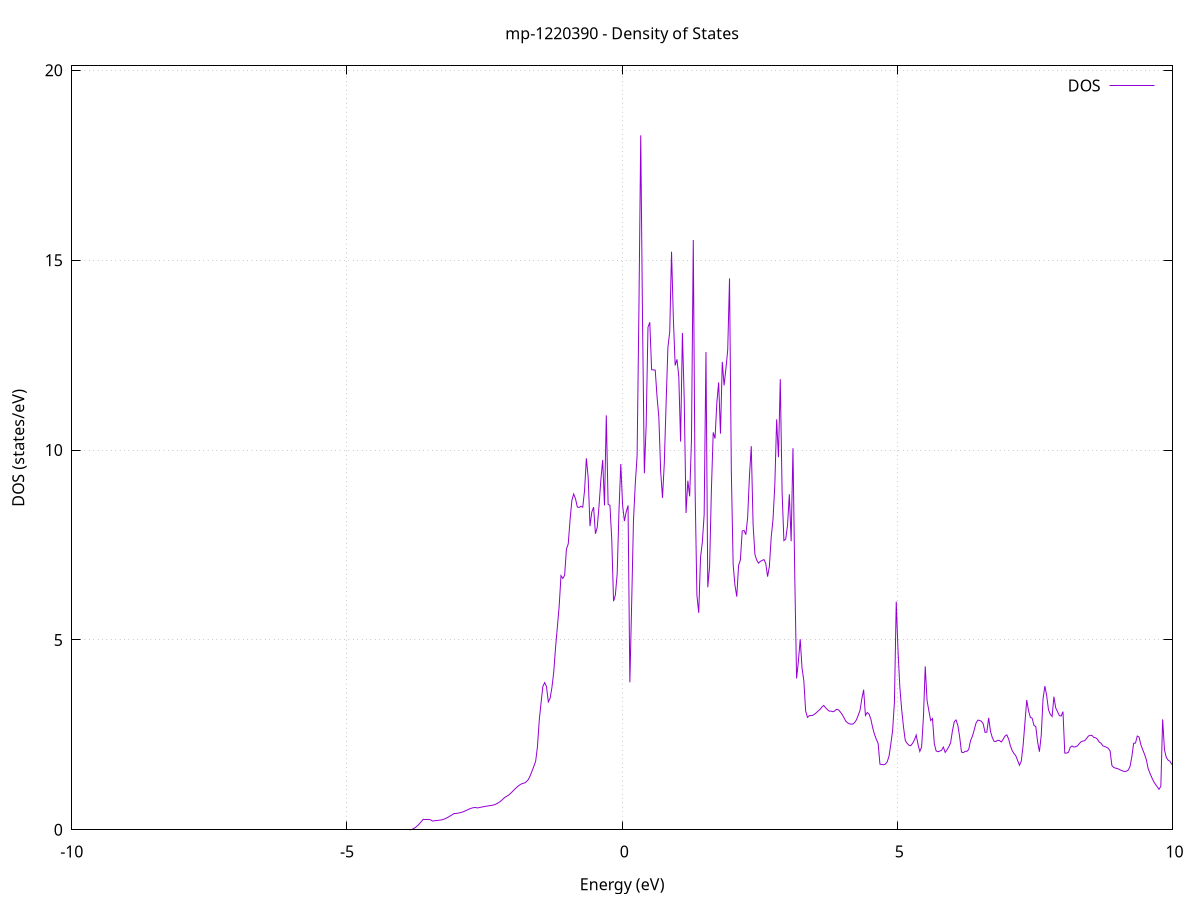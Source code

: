 set title 'mp-1220390 - Density of States'
set xlabel 'Energy (eV)'
set ylabel 'DOS (states/eV)'
set grid
set xrange [-10:10]
set yrange [0:20.116]
set xzeroaxis lt -1
set terminal png size 800,600
set output 'mp-1220390_dos_gnuplot.png'
plot '-' using 1:2 with lines title 'DOS'
-29.363100 0.000000
-29.330200 0.000000
-29.297200 0.000000
-29.264300 0.000000
-29.231400 0.000000
-29.198500 0.000000
-29.165500 0.000000
-29.132600 0.000000
-29.099700 0.000000
-29.066700 0.000000
-29.033800 0.000000
-29.000900 0.000000
-28.968000 0.000000
-28.935000 0.000000
-28.902100 0.000000
-28.869200 0.000000
-28.836200 0.000000
-28.803300 0.000000
-28.770400 0.000000
-28.737500 0.000000
-28.704500 0.000000
-28.671600 0.000000
-28.638700 0.000000
-28.605800 0.000000
-28.572800 0.000000
-28.539900 0.000000
-28.507000 0.000000
-28.474000 0.000000
-28.441100 0.000000
-28.408200 0.000000
-28.375300 0.000000
-28.342300 0.000000
-28.309400 0.000000
-28.276500 0.000000
-28.243600 0.000000
-28.210600 0.000000
-28.177700 0.000000
-28.144800 0.000000
-28.111800 0.000000
-28.078900 0.000000
-28.046000 0.000000
-28.013100 0.000000
-27.980100 0.000000
-27.947200 0.000000
-27.914300 0.000000
-27.881300 0.000000
-27.848400 0.000000
-27.815500 0.000000
-27.782600 0.000000
-27.749600 0.000000
-27.716700 0.000000
-27.683800 0.000000
-27.650900 0.000000
-27.617900 0.000000
-27.585000 0.000000
-27.552100 0.000000
-27.519100 0.000000
-27.486200 0.000000
-27.453300 0.000000
-27.420400 0.000000
-27.387400 0.000000
-27.354500 0.000000
-27.321600 0.000000
-27.288600 0.000000
-27.255700 0.000000
-27.222800 0.000000
-27.189900 0.000000
-27.156900 0.000000
-27.124000 0.000000
-27.091100 0.000000
-27.058200 0.000000
-27.025200 0.000000
-26.992300 0.000000
-26.959400 0.000000
-26.926400 0.000000
-26.893500 0.000000
-26.860600 0.000000
-26.827700 0.000000
-26.794700 0.000000
-26.761800 0.000000
-26.728900 0.000000
-26.695900 0.000000
-26.663000 0.000000
-26.630100 0.000000
-26.597200 0.000000
-26.564200 0.000000
-26.531300 0.000000
-26.498400 0.000000
-26.465500 0.000000
-26.432500 0.000000
-26.399600 0.000000
-26.366700 9.665900
-26.333700 3.601100
-26.300800 4.528600
-26.267900 4.771400
-26.235000 5.792400
-26.202000 8.765700
-26.169100 10.039200
-26.136200 8.879400
-26.103200 23.815600
-26.070300 0.947600
-26.037400 22.703100
-26.004500 22.663200
-25.971500 2.884400
-25.938600 2.827400
-25.905700 2.770400
-25.872800 2.821000
-25.839800 2.871100
-25.806900 3.108600
-25.774000 3.593200
-25.741000 3.862500
-25.708100 4.433300
-25.675200 4.732100
-25.642300 7.838800
-25.609300 7.443800
-25.576400 5.970700
-25.543500 5.046100
-25.510500 5.119300
-25.477600 4.303400
-25.444700 4.320100
-25.411800 3.346800
-25.378800 0.000000
-25.345900 0.000000
-25.313000 0.000000
-25.280100 0.000000
-25.247100 0.000000
-25.214200 0.000000
-25.181300 0.000000
-25.148300 0.000000
-25.115400 0.000000
-25.082500 0.000000
-25.049600 0.000000
-25.016600 0.000000
-24.983700 0.000000
-24.950800 0.000000
-24.917800 0.000000
-24.884900 0.000000
-24.852000 0.000000
-24.819100 0.000000
-24.786100 0.000000
-24.753200 0.000000
-24.720300 0.000000
-24.687400 0.000000
-24.654400 0.000000
-24.621500 0.000000
-24.588600 0.000000
-24.555600 0.000000
-24.522700 0.000000
-24.489800 0.000000
-24.456900 0.000000
-24.423900 0.000000
-24.391000 0.000000
-24.358100 0.000000
-24.325200 0.000000
-24.292200 0.000000
-24.259300 0.000000
-24.226400 0.000000
-24.193400 0.000000
-24.160500 0.000000
-24.127600 0.000000
-24.094700 0.000000
-24.061700 0.000000
-24.028800 0.000000
-23.995900 0.000000
-23.962900 0.000000
-23.930000 0.000000
-23.897100 0.000000
-23.864200 0.000000
-23.831200 0.000000
-23.798300 0.000000
-23.765400 0.000000
-23.732500 0.000000
-23.699500 0.000000
-23.666600 0.000000
-23.633700 0.000000
-23.600700 0.000000
-23.567800 0.000000
-23.534900 0.000000
-23.502000 0.000000
-23.469000 0.000000
-23.436100 0.000000
-23.403200 0.000000
-23.370200 0.000000
-23.337300 0.000000
-23.304400 0.000000
-23.271500 0.000000
-23.238500 0.000000
-23.205600 0.000000
-23.172700 0.000000
-23.139800 0.000000
-23.106800 0.000000
-23.073900 0.000000
-23.041000 0.000000
-23.008000 0.000000
-22.975100 0.000000
-22.942200 0.000000
-22.909300 0.000000
-22.876300 0.000000
-22.843400 0.000000
-22.810500 0.000000
-22.777500 0.000000
-22.744600 0.000000
-22.711700 0.000000
-22.678800 0.000000
-22.645800 0.000000
-22.612900 0.000000
-22.580000 0.000000
-22.547100 0.000000
-22.514100 0.000000
-22.481200 0.000000
-22.448300 0.000000
-22.415300 0.000000
-22.382400 0.000000
-22.349500 0.000000
-22.316600 0.000000
-22.283600 0.000000
-22.250700 0.000000
-22.217800 0.000000
-22.184800 0.000000
-22.151900 0.000000
-22.119000 0.000000
-22.086100 0.000000
-22.053100 0.000000
-22.020200 0.000000
-21.987300 0.000000
-21.954400 0.000000
-21.921400 0.000000
-21.888500 0.000000
-21.855600 0.000000
-21.822600 0.000000
-21.789700 0.000000
-21.756800 0.000000
-21.723900 0.000000
-21.690900 0.000000
-21.658000 0.000000
-21.625100 0.000000
-21.592100 0.000000
-21.559200 0.000000
-21.526300 0.000000
-21.493400 0.000000
-21.460400 0.000000
-21.427500 0.000000
-21.394600 0.000000
-21.361700 0.000000
-21.328700 0.000000
-21.295800 0.000000
-21.262900 0.000000
-21.229900 0.000000
-21.197000 0.000000
-21.164100 0.000000
-21.131200 0.000000
-21.098200 0.000000
-21.065300 0.000000
-21.032400 0.000000
-20.999400 0.000000
-20.966500 0.000000
-20.933600 0.000000
-20.900700 0.000000
-20.867700 0.000000
-20.834800 0.000000
-20.801900 0.000000
-20.769000 0.000000
-20.736000 0.000000
-20.703100 0.000000
-20.670200 0.000000
-20.637200 0.000000
-20.604300 0.000000
-20.571400 0.000000
-20.538500 0.000000
-20.505500 0.000000
-20.472600 0.000000
-20.439700 0.000000
-20.406700 0.000000
-20.373800 0.000000
-20.340900 0.000000
-20.308000 0.000000
-20.275000 0.000000
-20.242100 0.000000
-20.209200 0.000000
-20.176300 0.000000
-20.143300 0.000000
-20.110400 0.000000
-20.077500 0.000000
-20.044500 0.000000
-20.011600 0.000000
-19.978700 0.000000
-19.945800 0.000000
-19.912800 0.000000
-19.879900 0.000000
-19.847000 0.000000
-19.814100 0.000000
-19.781100 0.000000
-19.748200 0.000000
-19.715300 0.000000
-19.682300 0.000000
-19.649400 0.000000
-19.616500 0.000000
-19.583600 0.000000
-19.550600 0.000000
-19.517700 0.000000
-19.484800 0.000000
-19.451800 0.000000
-19.418900 0.000000
-19.386000 0.000000
-19.353100 0.000000
-19.320100 0.000000
-19.287200 0.000000
-19.254300 0.000000
-19.221400 0.000000
-19.188400 0.000000
-19.155500 0.000000
-19.122600 0.000000
-19.089600 0.000000
-19.056700 0.000000
-19.023800 0.000000
-18.990900 0.000000
-18.957900 0.000000
-18.925000 0.000000
-18.892100 0.000000
-18.859100 0.000000
-18.826200 0.000000
-18.793300 0.000000
-18.760400 0.000000
-18.727400 0.000000
-18.694500 0.000000
-18.661600 0.000000
-18.628700 0.000000
-18.595700 0.000000
-18.562800 0.000000
-18.529900 0.000000
-18.496900 0.000000
-18.464000 0.000000
-18.431100 0.000000
-18.398200 0.000000
-18.365200 0.000000
-18.332300 0.000000
-18.299400 0.000000
-18.266400 0.000000
-18.233500 0.000000
-18.200600 0.000000
-18.167700 0.000000
-18.134700 0.000000
-18.101800 0.000000
-18.068900 0.000000
-18.036000 0.000000
-18.003000 0.000000
-17.970100 0.000000
-17.937200 0.000000
-17.904200 0.000000
-17.871300 0.000000
-17.838400 0.000000
-17.805500 0.000000
-17.772500 0.000000
-17.739600 0.000000
-17.706700 0.000000
-17.673700 0.000000
-17.640800 0.000000
-17.607900 0.000000
-17.575000 0.000000
-17.542000 0.000000
-17.509100 0.000000
-17.476200 0.000000
-17.443300 0.000000
-17.410300 0.000000
-17.377400 0.000000
-17.344500 0.000000
-17.311500 0.000000
-17.278600 0.000000
-17.245700 0.000000
-17.212800 0.000000
-17.179800 0.000000
-17.146900 0.000000
-17.114000 0.000000
-17.081000 0.000000
-17.048100 0.000000
-17.015200 0.000000
-16.982300 0.000000
-16.949300 0.000000
-16.916400 0.000000
-16.883500 0.000000
-16.850600 0.000000
-16.817600 0.000000
-16.784700 0.000000
-16.751800 0.000000
-16.718800 0.000000
-16.685900 0.000000
-16.653000 0.000000
-16.620100 0.000000
-16.587100 0.000000
-16.554200 0.000000
-16.521300 0.000000
-16.488300 0.000000
-16.455400 0.000000
-16.422500 0.000000
-16.389600 0.000000
-16.356600 0.000000
-16.323700 0.000000
-16.290800 0.000000
-16.257900 0.000000
-16.224900 0.000000
-16.192000 0.000000
-16.159100 0.000000
-16.126100 0.000000
-16.093200 0.000000
-16.060300 0.000000
-16.027400 0.000000
-15.994400 0.000000
-15.961500 0.000000
-15.928600 0.000000
-15.895600 0.000000
-15.862700 0.000000
-15.829800 0.000000
-15.796900 0.000000
-15.763900 0.000000
-15.731000 0.000000
-15.698100 0.000000
-15.665200 0.000000
-15.632200 0.000000
-15.599300 0.000000
-15.566400 0.000000
-15.533400 0.000000
-15.500500 0.000000
-15.467600 0.000000
-15.434700 0.000000
-15.401700 0.000000
-15.368800 0.000000
-15.335900 0.000000
-15.303000 0.000000
-15.270000 0.000000
-15.237100 0.000000
-15.204200 0.000000
-15.171200 0.000000
-15.138300 0.000000
-15.105400 0.000000
-15.072500 0.000000
-15.039500 0.000000
-15.006600 0.000000
-14.973700 0.000000
-14.940700 0.000000
-14.907800 0.000000
-14.874900 0.000000
-14.842000 0.000000
-14.809000 0.000000
-14.776100 0.000000
-14.743200 0.000000
-14.710300 0.000000
-14.677300 0.000000
-14.644400 0.000000
-14.611500 0.000000
-14.578500 0.000000
-14.545600 0.000000
-14.512700 0.000000
-14.479800 0.000000
-14.446800 0.000000
-14.413900 0.000000
-14.381000 0.000000
-14.348000 0.000000
-14.315100 0.000000
-14.282200 0.000000
-14.249300 0.000000
-14.216300 0.000000
-14.183400 0.000000
-14.150500 0.000000
-14.117600 0.000000
-14.084600 0.000000
-14.051700 0.000000
-14.018800 0.000000
-13.985800 0.000000
-13.952900 0.000000
-13.920000 0.000000
-13.887100 0.000000
-13.854100 0.000000
-13.821200 0.000000
-13.788300 0.000000
-13.755300 0.000000
-13.722400 0.000000
-13.689500 0.000000
-13.656600 0.000000
-13.623600 0.000000
-13.590700 0.000000
-13.557800 0.000000
-13.524900 0.000000
-13.491900 0.000000
-13.459000 0.000000
-13.426100 0.000000
-13.393100 0.000000
-13.360200 0.000000
-13.327300 0.000000
-13.294400 0.000000
-13.261400 0.000000
-13.228500 0.000000
-13.195600 0.000000
-13.162600 0.000000
-13.129700 0.000000
-13.096800 0.000000
-13.063900 0.000000
-13.030900 0.000000
-12.998000 0.000000
-12.965100 0.000000
-12.932200 0.000000
-12.899200 0.000000
-12.866300 0.000000
-12.833400 0.000000
-12.800400 0.000000
-12.767500 0.000000
-12.734600 0.000000
-12.701700 0.000000
-12.668700 0.000000
-12.635800 0.000000
-12.602900 0.000000
-12.569900 0.000000
-12.537000 0.000000
-12.504100 0.000000
-12.471200 0.000000
-12.438200 0.000000
-12.405300 0.000000
-12.372400 0.000000
-12.339500 0.000000
-12.306500 0.000000
-12.273600 0.000000
-12.240700 0.000000
-12.207700 0.000000
-12.174800 0.000000
-12.141900 0.000000
-12.109000 0.000000
-12.076000 0.000000
-12.043100 0.000000
-12.010200 0.000000
-11.977200 0.000000
-11.944300 0.000000
-11.911400 0.000000
-11.878500 0.000000
-11.845500 0.000000
-11.812600 0.000000
-11.779700 0.000000
-11.746800 0.000000
-11.713800 0.000000
-11.680900 0.000000
-11.648000 0.000000
-11.615000 0.000000
-11.582100 0.000000
-11.549200 0.000000
-11.516300 0.000000
-11.483300 0.000000
-11.450400 0.000000
-11.417500 0.000000
-11.384600 0.000000
-11.351600 0.000000
-11.318700 0.000000
-11.285800 0.000000
-11.252800 0.000000
-11.219900 0.000000
-11.187000 0.000000
-11.154100 0.000000
-11.121100 0.000000
-11.088200 0.000000
-11.055300 0.000000
-11.022300 0.000000
-10.989400 0.000000
-10.956500 0.000000
-10.923600 0.000000
-10.890600 0.000000
-10.857700 0.000000
-10.824800 0.000000
-10.791900 0.000000
-10.758900 0.000000
-10.726000 0.000000
-10.693100 0.000000
-10.660100 0.000000
-10.627200 0.000000
-10.594300 0.000000
-10.561400 0.000000
-10.528400 0.000000
-10.495500 0.000000
-10.462600 0.000000
-10.429600 0.000000
-10.396700 0.000000
-10.363800 0.000000
-10.330900 0.000000
-10.297900 0.000000
-10.265000 0.000000
-10.232100 0.000000
-10.199200 0.000000
-10.166200 0.000000
-10.133300 0.000000
-10.100400 0.000000
-10.067400 0.000000
-10.034500 0.000000
-10.001600 0.000000
-9.968700 0.000000
-9.935700 0.000000
-9.902800 0.000000
-9.869900 0.000000
-9.836900 0.000000
-9.804000 0.000000
-9.771100 0.000000
-9.738200 0.000000
-9.705200 0.000000
-9.672300 0.000000
-9.639400 0.000000
-9.606500 0.000000
-9.573500 0.000000
-9.540600 0.000000
-9.507700 0.000000
-9.474700 0.000000
-9.441800 0.000000
-9.408900 0.000000
-9.376000 0.000000
-9.343000 0.000000
-9.310100 0.000000
-9.277200 0.000000
-9.244200 0.000000
-9.211300 0.000000
-9.178400 0.000000
-9.145500 0.000000
-9.112500 0.000000
-9.079600 0.000000
-9.046700 0.000000
-9.013800 0.000000
-8.980800 0.000000
-8.947900 0.000000
-8.915000 0.000000
-8.882000 0.000000
-8.849100 0.000000
-8.816200 0.000000
-8.783300 0.000000
-8.750300 0.000000
-8.717400 0.000000
-8.684500 0.000000
-8.651500 0.000000
-8.618600 0.000000
-8.585700 0.000000
-8.552800 0.000000
-8.519800 0.000000
-8.486900 0.000000
-8.454000 0.000000
-8.421100 0.000000
-8.388100 0.000000
-8.355200 0.000000
-8.322300 0.000000
-8.289300 0.000000
-8.256400 0.000000
-8.223500 0.000000
-8.190600 0.000000
-8.157600 0.000000
-8.124700 0.000000
-8.091800 0.000000
-8.058800 0.000000
-8.025900 0.000000
-7.993000 0.000000
-7.960100 0.000000
-7.927100 0.000000
-7.894200 0.000000
-7.861300 0.000000
-7.828400 0.000000
-7.795400 0.000000
-7.762500 0.000000
-7.729600 0.000000
-7.696600 0.000000
-7.663700 0.000000
-7.630800 0.000000
-7.597900 0.000000
-7.564900 0.000000
-7.532000 0.000000
-7.499100 0.000000
-7.466100 0.000000
-7.433200 0.000000
-7.400300 0.000000
-7.367400 0.000000
-7.334400 0.000000
-7.301500 0.000000
-7.268600 0.000000
-7.235700 0.000000
-7.202700 0.000000
-7.169800 0.000000
-7.136900 0.000000
-7.103900 0.000000
-7.071000 0.000000
-7.038100 0.000000
-7.005200 0.000000
-6.972200 0.000000
-6.939300 0.000000
-6.906400 0.000000
-6.873500 0.000000
-6.840500 0.000000
-6.807600 0.000000
-6.774700 0.000000
-6.741700 0.000000
-6.708800 0.000000
-6.675900 0.000000
-6.643000 0.000000
-6.610000 0.000000
-6.577100 0.000000
-6.544200 0.000000
-6.511200 0.000000
-6.478300 0.000000
-6.445400 0.000000
-6.412500 0.000000
-6.379500 0.000000
-6.346600 0.000000
-6.313700 0.000000
-6.280800 0.000000
-6.247800 0.000000
-6.214900 0.000000
-6.182000 0.000000
-6.149000 0.000000
-6.116100 0.000000
-6.083200 0.000000
-6.050300 0.000000
-6.017300 0.000000
-5.984400 0.000000
-5.951500 0.000000
-5.918500 0.000000
-5.885600 0.000000
-5.852700 0.000000
-5.819800 0.000000
-5.786800 0.000000
-5.753900 0.000000
-5.721000 0.000000
-5.688100 0.000000
-5.655100 0.000000
-5.622200 0.000000
-5.589300 0.000000
-5.556300 0.000000
-5.523400 0.000000
-5.490500 0.000000
-5.457600 0.000000
-5.424600 0.000000
-5.391700 0.000000
-5.358800 0.000000
-5.325800 0.000000
-5.292900 0.000000
-5.260000 0.000000
-5.227100 0.000000
-5.194100 0.000000
-5.161200 0.000000
-5.128300 0.000000
-5.095400 0.000000
-5.062400 0.000000
-5.029500 0.000000
-4.996600 0.000000
-4.963600 0.000000
-4.930700 0.000000
-4.897800 0.000000
-4.864900 0.000000
-4.831900 0.000000
-4.799000 0.000000
-4.766100 0.000000
-4.733100 0.000000
-4.700200 0.000000
-4.667300 0.000000
-4.634400 0.000000
-4.601400 0.000000
-4.568500 0.000000
-4.535600 0.000000
-4.502700 0.000000
-4.469700 0.000000
-4.436800 0.000000
-4.403900 0.000000
-4.370900 0.000000
-4.338000 0.000000
-4.305100 0.000000
-4.272200 0.000000
-4.239200 0.000000
-4.206300 0.000000
-4.173400 0.000000
-4.140400 0.000000
-4.107500 0.000000
-4.074600 0.000000
-4.041700 0.000000
-4.008700 0.000000
-3.975800 0.000000
-3.942900 0.000000
-3.910000 0.000000
-3.877000 0.000000
-3.844100 0.000400
-3.811200 0.015100
-3.778200 0.040300
-3.745300 0.073400
-3.712400 0.114300
-3.679500 0.165900
-3.646500 0.221400
-3.613600 0.276900
-3.580700 0.269200
-3.547700 0.270900
-3.514800 0.271800
-3.481900 0.264300
-3.449000 0.230300
-3.416000 0.236000
-3.383100 0.241700
-3.350200 0.247500
-3.317300 0.253200
-3.284300 0.258900
-3.251400 0.272200
-3.218500 0.291000
-3.185500 0.314000
-3.152600 0.340200
-3.119700 0.368900
-3.086800 0.398200
-3.053800 0.428600
-3.020900 0.429500
-2.988000 0.436600
-2.955000 0.446200
-2.922100 0.457400
-2.889200 0.473000
-2.856300 0.495100
-2.823300 0.517500
-2.790400 0.538900
-2.757500 0.558200
-2.724600 0.574200
-2.691600 0.583500
-2.658700 0.585800
-2.625800 0.574700
-2.592800 0.585500
-2.559900 0.595800
-2.527000 0.605200
-2.494100 0.613900
-2.461100 0.622200
-2.428200 0.630100
-2.395300 0.637600
-2.362400 0.645000
-2.329400 0.654900
-2.296500 0.673400
-2.263600 0.698400
-2.230600 0.729000
-2.197700 0.765900
-2.164800 0.807300
-2.131900 0.853000
-2.098900 0.881600
-2.066000 0.912200
-2.033100 0.949300
-2.000100 0.997000
-1.967200 1.045100
-1.934300 1.092400
-1.901400 1.135600
-1.868400 1.174000
-1.835500 1.203800
-1.802600 1.220800
-1.769700 1.235000
-1.736700 1.272800
-1.703800 1.324900
-1.670900 1.423100
-1.637900 1.544100
-1.605000 1.669000
-1.572100 1.801300
-1.539200 2.182500
-1.506200 2.886700
-1.473300 3.347000
-1.440400 3.777000
-1.407400 3.876400
-1.374500 3.770200
-1.341600 3.369000
-1.308700 3.465600
-1.275700 3.749500
-1.242800 4.152800
-1.209900 4.798600
-1.177000 5.339100
-1.144000 5.893100
-1.111100 6.692400
-1.078200 6.618100
-1.045200 6.698700
-1.012300 7.393700
-0.979400 7.528100
-0.946500 8.158700
-0.913500 8.675000
-0.880600 8.841800
-0.847700 8.716300
-0.814700 8.499800
-0.781800 8.487000
-0.748900 8.519100
-0.716000 8.493600
-0.683000 8.934600
-0.650100 9.782100
-0.617200 9.273800
-0.584300 7.995600
-0.551300 8.368100
-0.518400 8.495400
-0.485500 7.793600
-0.452500 7.963700
-0.419600 8.538600
-0.386700 9.215700
-0.353800 9.740300
-0.320800 8.543100
-0.287900 10.913200
-0.255000 8.568600
-0.222000 8.543800
-0.189100 7.661100
-0.156200 6.018600
-0.123300 6.181300
-0.090300 6.737000
-0.057400 8.411700
-0.024500 9.632000
0.008400 8.540000
0.041400 8.129000
0.074300 8.375400
0.107200 8.540200
0.140200 3.882800
0.173100 5.974000
0.206000 8.154200
0.238900 9.118300
0.271900 9.850700
0.304800 13.696800
0.337700 18.287200
0.370700 13.364900
0.403600 9.387100
0.436500 10.655800
0.469400 13.230400
0.502400 13.364700
0.535300 12.116600
0.568200 12.109400
0.601100 12.104000
0.634100 11.401200
0.667000 10.860400
0.699900 9.447300
0.732900 8.738600
0.765800 9.647800
0.798700 11.232800
0.831600 12.706400
0.864600 13.109900
0.897500 15.223800
0.930400 13.468600
0.963400 12.227400
0.996300 12.388500
1.029200 11.933100
1.062100 10.220100
1.095100 13.083600
1.128000 11.334700
1.160900 8.342200
1.193800 9.193500
1.226800 8.781700
1.259700 10.266100
1.292600 15.532600
1.325600 8.961800
1.358500 6.174000
1.391400 5.712300
1.424300 7.171600
1.457300 7.575500
1.490200 8.296900
1.523100 12.579700
1.556000 6.385900
1.589000 6.926400
1.621900 8.956400
1.654800 10.464200
1.687800 10.303000
1.720700 11.245000
1.753600 11.779700
1.786500 10.430500
1.819500 12.321000
1.852400 11.701300
1.885300 12.138600
1.918300 12.631900
1.951200 14.520100
1.984100 9.417600
2.017000 6.984300
2.050000 6.438900
2.082900 6.139600
2.115800 6.960400
2.148700 7.107200
2.181700 7.867400
2.214600 7.883400
2.247500 7.770900
2.280500 8.222700
2.313400 9.321500
2.346300 10.101200
2.379200 8.045600
2.412200 7.254400
2.445100 7.099100
2.478000 7.021400
2.511000 7.068200
2.543900 7.092500
2.576800 7.115400
2.609700 7.014200
2.642700 6.666200
2.675600 6.942200
2.708500 7.703500
2.741400 8.173300
2.774400 9.088100
2.807300 10.807700
2.840200 9.811500
2.873200 11.865700
2.906100 8.905500
2.939000 7.614700
2.971900 7.655700
3.004900 8.015400
3.037800 8.836700
3.070700 7.598200
3.103700 10.047800
3.136600 6.674400
3.169500 3.986600
3.202400 4.434900
3.235400 5.019400
3.268300 4.263000
3.301200 3.925200
3.334100 3.131000
3.367100 2.959700
3.400000 3.002900
3.432900 3.008500
3.465900 3.013800
3.498800 3.048400
3.531700 3.086800
3.564600 3.131100
3.597600 3.173400
3.630500 3.234100
3.663400 3.274200
3.696400 3.213700
3.729300 3.165600
3.762200 3.125400
3.795100 3.125600
3.828100 3.107700
3.861000 3.128400
3.893900 3.171700
3.926800 3.162100
3.959800 3.111600
3.992700 3.046200
4.025600 2.964700
4.058600 2.870000
4.091500 2.822300
4.124400 2.793000
4.157300 2.781000
4.190300 2.783100
4.223200 2.820400
4.256100 2.892700
4.289100 3.012500
4.322000 3.142600
4.354900 3.447800
4.387800 3.687700
4.420800 3.010100
4.453700 3.088900
4.486600 3.046200
4.519500 2.910200
4.552500 2.685700
4.585400 2.512100
4.618300 2.381400
4.651300 2.275300
4.684200 1.728300
4.717100 1.717300
4.750000 1.714100
4.783000 1.727400
4.815900 1.787800
4.848800 1.934700
4.881800 2.256000
4.914700 2.621200
4.947600 3.365600
4.980500 6.008700
5.013500 4.686900
5.046400 3.743700
5.079300 3.164100
5.112200 2.704900
5.145200 2.348700
5.178100 2.278200
5.211000 2.225800
5.244000 2.214100
5.276900 2.277100
5.309800 2.364000
5.342700 2.494100
5.375700 2.251200
5.408600 2.061600
5.441500 2.183200
5.474500 2.970700
5.507400 4.303000
5.540300 3.400100
5.573200 3.132900
5.606200 2.876600
5.639100 2.926700
5.672000 2.267200
5.704900 2.076800
5.737900 2.055000
5.770800 2.070800
5.803700 2.094300
5.836700 2.178300
5.869600 2.038200
5.902500 2.105800
5.935400 2.186600
5.968400 2.293200
6.001300 2.602800
6.034200 2.844600
6.067100 2.891700
6.100100 2.748500
6.133000 2.442100
6.165900 2.047400
6.198900 2.029200
6.231800 2.066700
6.264700 2.065300
6.297600 2.115700
6.330600 2.347900
6.363500 2.460400
6.396400 2.627000
6.429400 2.807600
6.462300 2.886800
6.495200 2.880100
6.528100 2.858000
6.561100 2.788100
6.594000 2.564500
6.626900 2.572400
6.659800 2.948200
6.692800 2.593000
6.725700 2.428000
6.758600 2.330000
6.791600 2.324700
6.824500 2.358200
6.857400 2.348600
6.890300 2.311100
6.923300 2.384700
6.956200 2.466800
6.989100 2.499900
7.022100 2.391100
7.055000 2.210100
7.087900 2.084000
7.120800 2.005800
7.153800 1.945500
7.186700 1.822300
7.219600 1.698700
7.252500 1.809300
7.285500 2.218800
7.318400 2.813100
7.351300 3.417300
7.384300 3.132100
7.417200 2.960500
7.450100 2.937900
7.483000 2.748000
7.516000 2.718800
7.548900 2.314700
7.581800 2.055700
7.614800 2.485200
7.647700 3.445100
7.680600 3.782900
7.713500 3.538700
7.746500 3.160300
7.779400 3.040400
7.812300 2.983600
7.845200 3.504800
7.878200 3.208500
7.911100 3.110400
7.944000 3.006200
7.977000 2.994700
8.009900 3.111100
8.042800 2.018500
8.075700 2.020200
8.108700 2.039000
8.141600 2.167700
8.174500 2.208600
8.207500 2.177000
8.240400 2.186300
8.273300 2.209400
8.306200 2.268200
8.339200 2.317400
8.372100 2.337700
8.405000 2.344900
8.437900 2.402100
8.470900 2.466000
8.503800 2.487200
8.536700 2.484200
8.569700 2.431700
8.602600 2.423600
8.635500 2.386500
8.668400 2.310300
8.701400 2.280400
8.734300 2.210600
8.767200 2.193000
8.800200 2.173400
8.833100 2.146400
8.866000 2.075500
8.898900 1.691600
8.931900 1.642500
8.964800 1.622200
8.997700 1.614800
9.030600 1.590500
9.063600 1.566900
9.096500 1.548600
9.129400 1.534400
9.162400 1.541900
9.195300 1.572400
9.228200 1.665300
9.261100 1.923500
9.294100 2.277500
9.327000 2.283200
9.359900 2.467500
9.392900 2.440600
9.425800 2.237100
9.458700 2.109200
9.491600 1.990400
9.524600 1.843800
9.557500 1.611700
9.590400 1.487300
9.623300 1.376300
9.656300 1.274100
9.689200 1.198000
9.722100 1.133900
9.755100 1.067100
9.788000 1.144100
9.820900 2.908100
9.853800 2.109200
9.886800 1.906800
9.919700 1.834600
9.952600 1.806100
9.985500 1.730000
10.018500 1.716800
10.051400 1.724000
10.084300 1.734600
10.117300 1.758400
10.150200 1.988500
10.183100 2.271800
10.216000 2.599000
10.249000 2.664000
10.281900 2.231700
10.314800 2.066400
10.347800 1.950000
10.380700 1.786300
10.413600 1.560200
10.446500 1.457300
10.479500 1.516200
10.512400 1.716100
10.545300 1.849900
10.578200 1.923900
10.611200 2.031900
10.644100 2.166300
10.677000 2.272400
10.710000 2.313900
10.742900 2.379200
10.775800 2.347900
10.808700 2.198500
10.841700 1.978100
10.874600 1.835700
10.907500 1.777600
10.940500 1.738600
10.973400 1.701400
11.006300 1.728900
11.039200 1.786600
11.072200 1.812200
11.105100 1.881800
11.138000 1.857400
11.170900 2.013200
11.203900 1.813000
11.236800 1.776700
11.269700 1.764800
11.302700 1.746000
11.335600 1.743000
11.368500 1.752000
11.401400 1.769400
11.434400 1.781100
11.467300 1.801700
11.500200 1.802700
11.533200 1.799600
11.566100 1.784700
11.599000 1.758800
11.631900 1.717200
11.664900 1.650500
11.697800 1.536200
11.730700 1.357300
11.763600 1.311800
11.796600 1.279500
11.829500 1.253600
11.862400 1.234100
11.895400 1.226000
11.928300 1.238100
11.961200 1.263200
11.994100 1.296100
12.027100 1.327400
12.060000 1.371600
12.092900 1.480600
12.125900 1.649300
12.158800 1.800400
12.191700 1.881500
12.224600 1.918500
12.257600 1.871400
12.290500 1.713500
12.323400 1.595700
12.356300 1.530100
12.389300 1.463900
12.422200 1.353900
12.455100 1.360600
12.488100 1.432100
12.521000 1.481800
12.553900 1.480400
12.586800 1.491500
12.619800 1.513700
12.652700 1.543500
12.685600 1.573900
12.718600 1.604700
12.751500 1.636500
12.784400 1.661600
12.817300 1.679600
12.850300 1.703100
12.883200 1.735000
12.916100 1.769400
12.949000 1.813800
12.982000 1.800500
13.014900 2.124100
13.047800 1.806900
13.080800 1.686500
13.113700 1.630100
13.146600 1.609500
13.179500 1.612400
13.212500 1.625000
13.245400 1.653400
13.278300 1.704500
13.311300 1.769400
13.344200 1.826100
13.377100 1.849700
13.410000 1.839000
13.443000 1.860300
13.475900 1.874500
13.508800 1.874100
13.541700 1.899100
13.574700 1.918400
13.607600 1.902000
13.640500 1.863800
13.673500 1.798200
13.706400 1.737100
13.739300 1.680600
13.772200 1.617200
13.805200 1.578400
13.838100 1.562700
13.871000 1.555900
13.904000 1.551900
13.936900 1.550900
13.969800 1.551100
14.002700 1.552700
14.035700 1.561000
14.068600 1.571900
14.101500 1.585900
14.134400 1.604100
14.167400 1.631000
14.200300 1.659700
14.233200 1.689400
14.266200 1.720100
14.299100 1.750400
14.332000 1.794900
14.364900 1.821200
14.397900 1.833000
14.430800 1.843400
14.463700 1.857900
14.496600 1.875500
14.529600 1.898600
14.562500 1.936600
14.595400 1.968400
14.628400 2.095600
14.661300 2.295400
14.694200 2.428100
14.727100 2.370400
14.760100 2.230300
14.793000 2.228500
14.825900 2.227900
14.858900 2.167800
14.891800 1.947200
14.924700 1.770100
14.957600 1.767000
14.990600 1.812200
15.023500 1.882400
15.056400 1.993800
15.089300 2.147600
15.122300 2.299400
15.155200 2.420500
15.188100 2.494700
15.221100 2.468700
15.254000 2.448400
15.286900 2.453100
15.319800 2.454100
15.352800 2.564200
15.385700 2.508100
15.418600 2.530200
15.451600 2.554400
15.484500 2.553000
15.517400 2.532800
15.550300 2.548600
15.583300 2.487300
15.616200 2.445300
15.649100 2.424600
15.682000 2.439600
15.715000 2.490200
15.747900 2.579800
15.780800 2.665200
15.813800 2.731700
15.846700 2.768700
15.879600 2.756800
15.912500 2.750900
15.945500 2.752600
15.978400 2.780800
16.011300 2.832900
16.044300 2.878200
16.077200 2.823400
16.110100 2.739200
16.143000 2.679200
16.176000 2.574100
16.208900 2.466600
16.241800 2.384100
16.274700 2.327600
16.307700 2.297400
16.340600 2.279100
16.373500 2.267400
16.406500 2.255100
16.439400 2.238700
16.472300 2.234600
16.505200 2.225100
16.538200 2.217500
16.571100 2.214000
16.604000 2.345000
16.637000 2.461100
16.669900 2.502600
16.702800 2.563300
16.735700 2.653700
16.768700 2.661200
16.801600 2.647700
16.834500 2.604500
16.867400 2.573300
16.900400 2.583200
16.933300 2.613500
16.966200 2.654400
16.999200 2.669100
17.032100 2.652800
17.065000 2.657300
17.097900 2.702200
17.130900 2.745700
17.163800 2.797300
17.196700 2.854700
17.229700 2.880200
17.262600 2.900900
17.295500 2.929000
17.328400 2.953800
17.361400 2.980800
17.394300 2.937600
17.427200 2.860300
17.460100 2.818800
17.493100 2.782400
17.526000 2.767400
17.558900 2.710600
17.591900 2.622500
17.624800 2.599000
17.657700 2.542600
17.690600 2.509900
17.723600 2.510700
17.756500 2.477500
17.789400 2.436800
17.822400 2.422200
17.855300 2.449000
17.888200 2.496500
17.921100 2.546200
17.954100 2.611300
17.987000 2.666600
18.019900 2.703400
18.052800 2.757400
18.085800 2.696800
18.118700 2.691000
18.151600 2.691700
18.184600 2.770200
18.217500 2.686400
18.250400 2.588000
18.283300 2.516100
18.316300 2.494100
18.349200 2.531200
18.382100 2.593500
18.415100 2.695300
18.448000 2.845500
18.480900 2.881700
18.513800 2.872300
18.546800 2.842000
18.579700 2.789700
18.612600 2.731400
18.645500 2.667700
18.678500 2.686800
18.711400 2.788500
18.744300 2.850300
18.777300 2.830600
18.810200 2.825400
18.843100 2.835200
18.876000 2.856500
18.909000 2.878200
18.941900 2.878300
18.974800 2.884300
19.007700 2.907000
19.040700 2.930700
19.073600 2.955300
19.106500 3.139800
19.139500 3.825600
19.172400 3.258700
19.205300 2.984500
19.238200 2.842300
19.271200 2.762300
19.304100 2.702700
19.337000 2.686900
19.370000 2.724800
19.402900 2.767600
19.435800 2.911200
19.468700 2.841700
19.501700 2.855800
19.534600 2.904200
19.567500 3.006700
19.600400 3.131200
19.633400 3.190600
19.666300 3.170900
19.699200 3.122400
19.732200 3.037600
19.765100 3.002400
19.798000 3.028300
19.830900 3.035800
19.863900 3.074300
19.896800 3.137500
19.929700 3.208800
19.962700 3.284000
19.995600 3.828700
20.028500 3.442900
20.061400 3.090600
20.094400 3.057400
20.127300 2.948200
20.160200 2.946400
20.193100 2.941200
20.226100 3.085500
20.259000 3.153200
20.291900 3.121000
20.324900 3.008100
20.357800 2.985800
20.390700 2.972500
20.423600 2.969800
20.456600 2.999500
20.489500 3.006200
20.522400 3.052800
20.555400 3.125900
20.588300 3.213200
20.621200 3.383800
20.654100 3.519300
20.687100 3.506500
20.720000 3.363100
20.752900 3.395900
20.785800 3.414900
20.818800 3.362400
20.851700 3.300900
20.884600 3.245700
20.917600 3.196000
20.950500 3.185300
20.983400 3.165100
21.016300 3.147100
21.049300 3.128000
21.082200 3.116100
21.115100 3.078200
21.148100 3.058400
21.181000 3.069200
21.213900 3.069200
21.246800 3.112500
21.279800 3.139700
21.312700 3.277800
21.345600 3.248100
21.378500 3.106700
21.411500 2.808500
21.444400 2.726100
21.477300 2.687600
21.510300 2.685000
21.543200 2.722300
21.576100 2.726200
21.609000 2.661400
21.642000 2.585200
21.674900 2.538900
21.707800 2.374800
21.740800 2.317200
21.773700 2.306500
21.806600 2.335300
21.839500 2.437500
21.872500 2.501000
21.905400 2.578900
21.938300 2.680800
21.971200 2.733400
22.004200 2.779500
22.037100 2.837200
22.070000 2.907800
22.103000 3.026300
22.135900 3.127700
22.168800 3.241800
22.201700 3.417500
22.234700 3.502700
22.267600 3.566200
22.300500 3.607200
22.333500 3.623700
22.366400 3.646800
22.399300 3.659000
22.432200 3.579000
22.465200 3.452800
22.498100 3.305400
22.531000 3.129000
22.563900 3.018200
22.596900 2.935500
22.629800 2.854000
22.662700 2.777700
22.695700 2.763500
22.728600 3.056000
22.761500 3.343700
22.794400 3.492200
22.827400 3.640900
22.860300 3.841400
22.893200 4.016300
22.926100 3.940200
22.959100 4.048400
22.992000 4.348100
23.024900 4.485900
23.057900 4.383500
23.090800 4.562900
23.123700 4.910500
23.156600 5.327500
23.189600 4.912700
23.222500 4.622300
23.255400 4.410300
23.288400 4.209300
23.321300 4.059300
23.354200 3.856800
23.387100 3.735000
23.420100 3.569100
23.453000 3.903300
23.485900 4.485400
23.518800 4.518300
23.551800 4.525200
23.584700 4.134000
23.617600 3.712600
23.650600 3.698400
23.683500 3.702700
23.716400 3.635600
23.749300 3.491600
23.782300 3.359400
23.815200 3.261300
23.848100 3.215600
23.881100 3.286700
23.914000 3.215900
23.946900 3.132000
23.979800 3.083300
24.012800 3.049600
24.045700 2.981800
24.078600 2.917700
24.111500 2.891200
24.144500 2.899100
24.177400 3.034900
24.210300 3.139700
24.243300 2.994000
24.276200 2.878600
24.309100 2.822100
24.342000 2.731600
24.375000 2.724700
24.407900 2.739100
24.440800 2.836600
24.473800 2.886300
24.506700 2.876300
24.539600 2.848700
24.572500 2.802900
24.605500 2.775800
24.638400 2.777500
24.671300 2.780800
24.704200 2.785800
24.737200 2.798800
24.770100 2.813000
24.803000 2.846500
24.836000 2.884300
24.868900 2.941800
24.901800 3.043100
24.934700 3.107900
24.967700 3.165300
25.000600 3.246300
25.033500 3.249700
25.066500 3.071200
25.099400 2.913400
25.132300 2.820000
25.165200 2.721500
25.198200 2.586400
25.231100 2.447900
25.264000 2.323000
25.296900 2.223400
25.329900 2.190600
25.362800 2.188000
25.395700 2.189900
25.428700 2.148700
25.461600 2.047200
25.494500 1.930100
25.527400 1.894500
25.560400 1.932700
25.593300 1.940700
25.626200 1.970300
25.659200 2.000000
25.692100 2.036800
25.725000 2.109000
25.757900 2.161600
25.790900 2.208200
25.823800 2.229100
25.856700 2.245000
25.889600 2.271500
25.922600 2.223300
25.955500 2.105900
25.988400 2.049100
26.021400 1.983500
26.054300 2.040200
26.087200 2.015100
26.120100 1.973700
26.153100 1.941300
26.186000 1.907800
26.218900 1.895600
26.251900 1.872800
26.284800 1.872900
26.317700 1.897900
26.350600 1.944400
26.383600 2.008000
26.416500 2.137300
26.449400 1.958700
26.482300 1.877800
26.515300 1.897700
26.548200 1.942400
26.581100 1.985600
26.614100 2.028300
26.647000 2.078100
26.679900 2.225000
26.712800 2.460000
26.745800 2.461700
26.778700 2.504200
26.811600 2.557400
26.844600 2.592400
26.877500 2.645600
26.910400 2.673200
26.943300 2.688900
26.976300 2.708200
27.009200 2.796300
27.042100 2.962100
27.075000 2.919800
27.108000 2.765500
27.140900 2.502400
27.173800 2.301200
27.206800 2.210300
27.239700 2.229500
27.272600 2.267200
27.305500 2.202100
27.338500 2.172300
27.371400 2.068900
27.404300 2.020300
27.437200 1.973100
27.470200 1.930600
27.503100 1.907400
27.536000 1.913500
27.569000 1.948000
27.601900 2.008900
27.634800 2.099400
27.667700 2.221800
27.700700 2.326700
27.733600 2.403200
27.766500 2.457100
27.799500 2.465600
27.832400 2.444600
27.865300 2.433200
27.898200 2.400900
27.931200 2.409500
27.964100 2.431000
27.997000 2.460100
28.029900 2.467700
28.062900 2.478700
28.095800 2.493300
28.128700 2.446900
28.161700 2.373200
28.194600 2.335200
28.227500 2.320500
28.260400 2.351200
28.293400 2.415300
28.326300 2.550500
28.359200 2.698400
28.392200 2.725900
28.425100 2.791200
28.458000 3.072000
28.490900 3.023900
28.523900 3.065800
28.556800 3.218400
28.589700 3.428700
28.622600 3.628700
28.655600 3.697200
28.688500 3.571500
28.721400 3.534200
28.754400 3.506800
28.787300 3.563300
28.820200 3.776800
28.853100 3.782200
28.886100 3.811800
28.919000 3.806500
28.951900 3.801800
28.984900 3.860900
29.017800 3.832300
29.050700 4.111400
29.083600 4.278700
29.116600 4.541500
29.149500 4.449700
29.182400 3.993400
29.215300 3.872400
29.248300 3.687000
29.281200 3.346200
29.314100 3.200600
29.347100 3.179300
29.380000 3.260200
29.412900 3.504900
29.445800 3.798600
29.478800 3.879300
29.511700 4.013800
29.544600 3.765300
29.577600 3.776600
29.610500 3.862600
29.643400 3.910800
29.676300 4.009000
29.709300 4.048300
29.742200 3.994300
29.775100 3.954300
29.808000 4.063300
29.841000 4.165400
29.873900 4.276000
29.906800 3.470600
29.939800 3.633000
29.972700 3.956500
30.005600 3.709900
30.038500 3.666700
30.071500 3.909900
30.104400 4.017800
30.137300 4.032300
30.170300 4.067400
30.203200 4.565100
30.236100 4.754500
30.269000 4.852000
30.302000 4.818400
30.334900 4.836500
30.367800 4.877800
30.400700 4.898700
30.433700 4.631500
30.466600 4.437700
30.499500 4.433900
30.532500 4.646000
30.565400 4.828500
30.598300 4.901000
30.631200 5.116500
30.664200 5.156700
30.697100 4.711600
30.730000 4.649800
30.763000 4.616500
30.795900 4.775700
30.828800 4.873700
30.861700 4.855500
30.894700 4.747500
30.927600 4.439400
30.960500 4.269600
30.993400 4.118100
31.026400 3.984000
31.059300 3.827000
31.092200 3.754600
31.125200 3.668600
31.158100 3.591100
31.191000 3.608900
31.223900 3.643600
31.256900 3.685900
31.289800 3.691700
31.322700 3.680200
31.355600 3.774100
31.388600 3.958000
31.421500 3.838300
31.454400 3.835500
31.487400 3.756300
31.520300 3.697800
31.553200 3.611900
31.586100 3.501400
31.619100 3.417100
31.652000 3.329400
31.684900 3.183600
31.717900 2.983900
31.750800 2.797600
31.783700 2.663300
31.816600 2.604100
31.849600 2.604000
31.882500 2.580600
31.915400 2.585000
31.948300 2.627300
31.981300 2.674300
32.014200 2.680300
32.047100 2.553700
32.080100 2.393100
32.113000 2.333400
32.145900 2.263300
32.178800 2.148200
32.211800 2.002200
32.244700 1.877100
32.277600 1.792300
32.310600 1.738500
32.343500 1.723100
32.376400 1.736100
32.409300 1.709300
32.442300 1.437200
32.475200 1.315700
32.508100 1.249200
32.541000 1.193900
32.574000 1.148900
32.606900 1.110200
32.639800 1.084200
32.672800 1.027500
32.705700 0.950100
32.738600 0.899700
32.771500 0.890100
32.804500 0.899300
32.837400 0.844000
32.870300 0.753600
32.903300 0.695600
32.936200 0.646700
32.969100 0.606600
33.002000 0.567500
33.035000 0.526000
33.067900 0.482300
33.100800 0.437700
33.133700 0.416900
33.166700 0.418900
33.199600 0.421100
33.232500 0.429300
33.265500 0.480400
33.298400 0.447200
33.331300 0.254300
33.364200 0.115700
33.397200 0.053200
33.430100 0.024200
33.463000 0.006600
33.496000 0.000000
33.528900 0.000000
33.561800 0.000000
33.594700 0.000000
33.627700 0.000000
33.660600 0.000000
33.693500 0.000000
33.726400 0.000000
33.759400 0.000000
33.792300 0.000000
33.825200 0.000000
33.858200 0.000000
33.891100 0.000000
33.924000 0.000000
33.956900 0.000000
33.989900 0.000000
34.022800 0.000000
34.055700 0.000000
34.088700 0.000000
34.121600 0.000000
34.154500 0.000000
34.187400 0.000000
34.220400 0.000000
34.253300 0.000000
34.286200 0.000000
34.319100 0.000000
34.352100 0.000000
34.385000 0.000000
34.417900 0.000000
34.450900 0.000000
34.483800 0.000000
34.516700 0.000000
34.549600 0.000000
34.582600 0.000000
34.615500 0.000000
34.648400 0.000000
34.681400 0.000000
34.714300 0.000000
34.747200 0.000000
34.780100 0.000000
34.813100 0.000000
34.846000 0.000000
34.878900 0.000000
34.911800 0.000000
34.944800 0.000000
34.977700 0.000000
35.010600 0.000000
35.043600 0.000000
35.076500 0.000000
35.109400 0.000000
35.142300 0.000000
35.175300 0.000000
35.208200 0.000000
35.241100 0.000000
35.274100 0.000000
35.307000 0.000000
35.339900 0.000000
35.372800 0.000000
35.405800 0.000000
35.438700 0.000000
35.471600 0.000000
35.504500 0.000000
35.537500 0.000000
35.570400 0.000000
35.603300 0.000000
35.636300 0.000000
35.669200 0.000000
35.702100 0.000000
35.735000 0.000000
35.768000 0.000000
35.800900 0.000000
35.833800 0.000000
35.866700 0.000000
35.899700 0.000000
35.932600 0.000000
35.965500 0.000000
35.998500 0.000000
36.031400 0.000000
36.064300 0.000000
36.097200 0.000000
36.130200 0.000000
36.163100 0.000000
36.196000 0.000000
36.229000 0.000000
36.261900 0.000000
36.294800 0.000000
36.327700 0.000000
36.360700 0.000000
36.393600 0.000000
36.426500 0.000000
36.459400 0.000000
36.492400 0.000000
e
